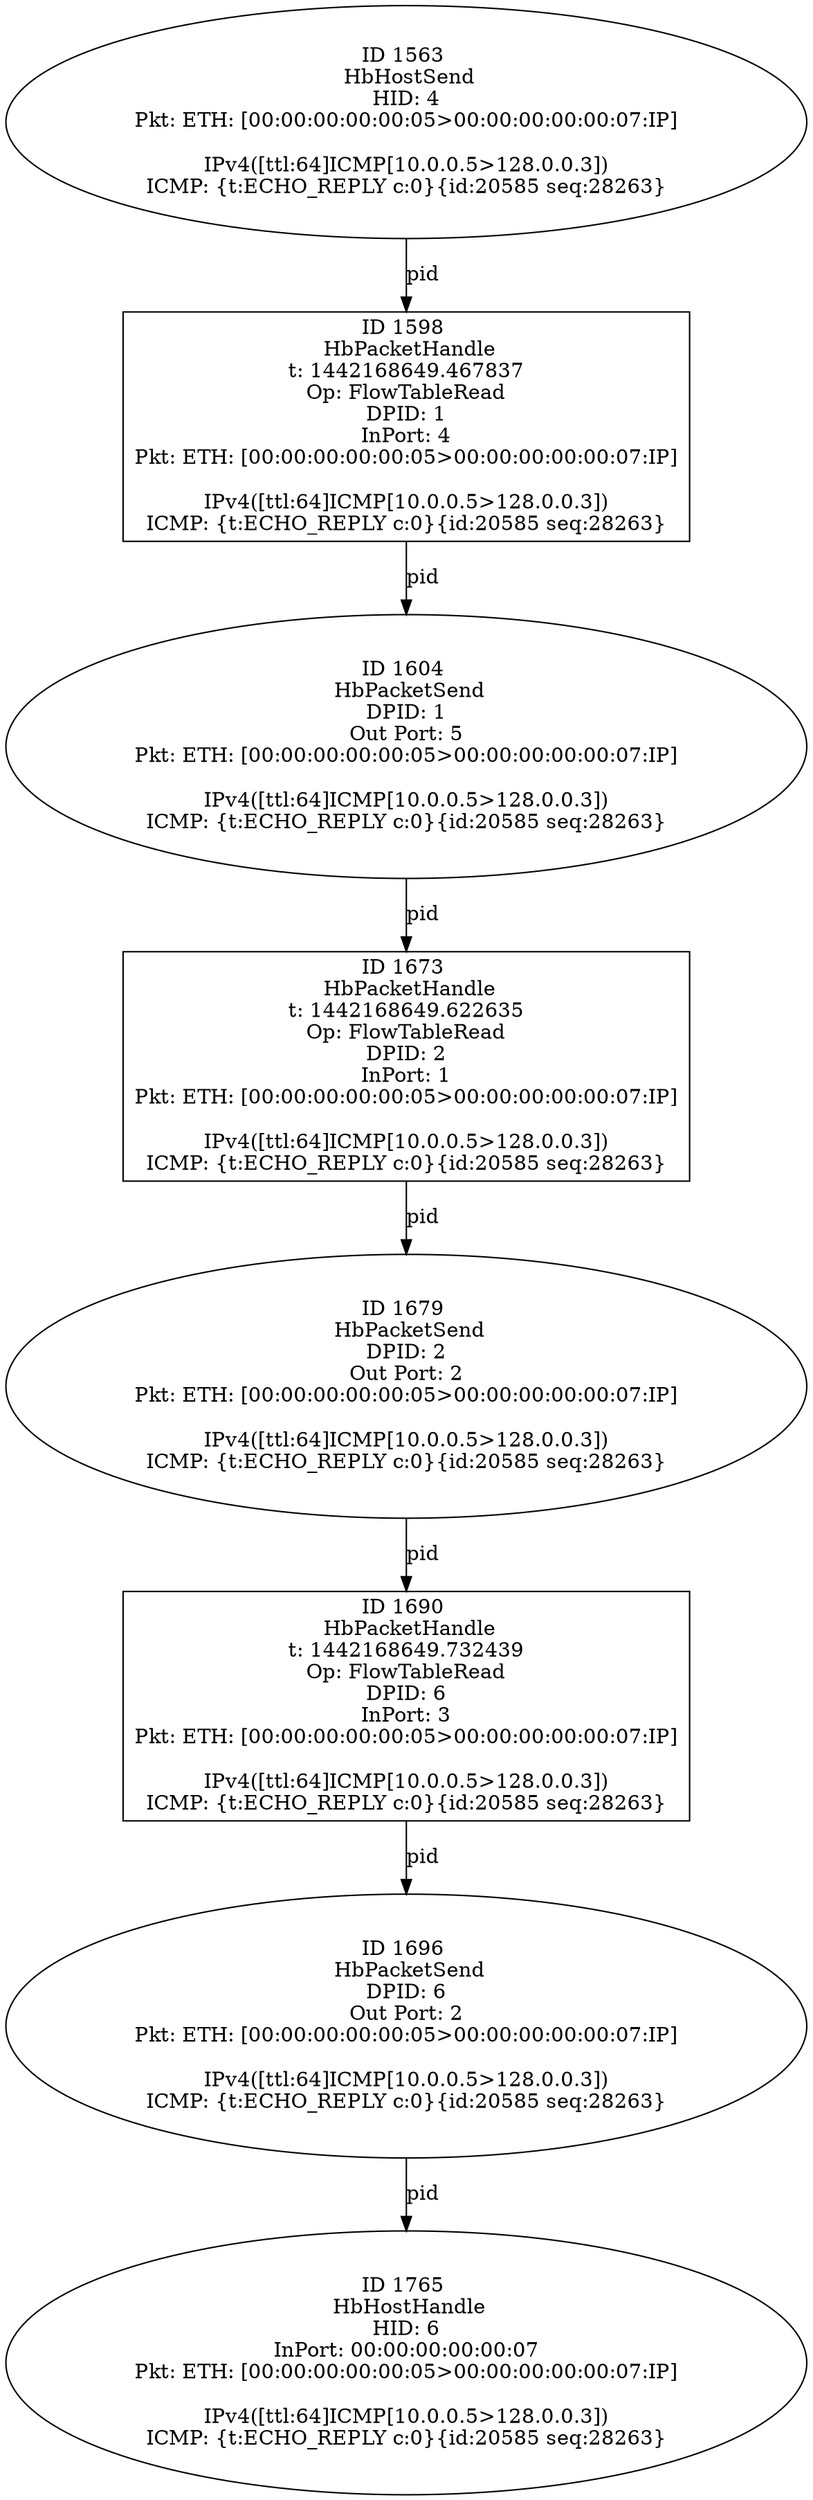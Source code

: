 strict digraph G {
1696 [shape=oval, event=<hb_events.HbPacketSend object at 0x10a72f7d0>, label="ID 1696 
 HbPacketSend
DPID: 6
Out Port: 2
Pkt: ETH: [00:00:00:00:00:05>00:00:00:00:00:07:IP]

IPv4([ttl:64]ICMP[10.0.0.5>128.0.0.3])
ICMP: {t:ECHO_REPLY c:0}{id:20585 seq:28263}"];
1604 [shape=oval, event=<hb_events.HbPacketSend object at 0x10a6e12d0>, label="ID 1604 
 HbPacketSend
DPID: 1
Out Port: 5
Pkt: ETH: [00:00:00:00:00:05>00:00:00:00:00:07:IP]

IPv4([ttl:64]ICMP[10.0.0.5>128.0.0.3])
ICMP: {t:ECHO_REPLY c:0}{id:20585 seq:28263}"];
1765 [shape=oval, event=<hb_events.HbHostHandle object at 0x10a769050>, label="ID 1765 
 HbHostHandle
HID: 6
InPort: 00:00:00:00:00:07
Pkt: ETH: [00:00:00:00:00:05>00:00:00:00:00:07:IP]

IPv4([ttl:64]ICMP[10.0.0.5>128.0.0.3])
ICMP: {t:ECHO_REPLY c:0}{id:20585 seq:28263}"];
1673 [shape=box, event=<hb_events.HbPacketHandle object at 0x10a723f90>, label="ID 1673 
 HbPacketHandle
t: 1442168649.622635
Op: FlowTableRead
DPID: 2
InPort: 1
Pkt: ETH: [00:00:00:00:00:05>00:00:00:00:00:07:IP]

IPv4([ttl:64]ICMP[10.0.0.5>128.0.0.3])
ICMP: {t:ECHO_REPLY c:0}{id:20585 seq:28263}"];
1679 [shape=oval, event=<hb_events.HbPacketSend object at 0x10a728590>, label="ID 1679 
 HbPacketSend
DPID: 2
Out Port: 2
Pkt: ETH: [00:00:00:00:00:05>00:00:00:00:00:07:IP]

IPv4([ttl:64]ICMP[10.0.0.5>128.0.0.3])
ICMP: {t:ECHO_REPLY c:0}{id:20585 seq:28263}"];
1690 [shape=box, event=<hb_events.HbPacketHandle object at 0x10a72f390>, label="ID 1690 
 HbPacketHandle
t: 1442168649.732439
Op: FlowTableRead
DPID: 6
InPort: 3
Pkt: ETH: [00:00:00:00:00:05>00:00:00:00:00:07:IP]

IPv4([ttl:64]ICMP[10.0.0.5>128.0.0.3])
ICMP: {t:ECHO_REPLY c:0}{id:20585 seq:28263}"];
1563 [shape=oval, event=<hb_events.HbHostSend object at 0x10a6468d0>, label="ID 1563 
 HbHostSend
HID: 4
Pkt: ETH: [00:00:00:00:00:05>00:00:00:00:00:07:IP]

IPv4([ttl:64]ICMP[10.0.0.5>128.0.0.3])
ICMP: {t:ECHO_REPLY c:0}{id:20585 seq:28263}"];
1598 [shape=box, event=<hb_events.HbPacketHandle object at 0x10a65a2d0>, label="ID 1598 
 HbPacketHandle
t: 1442168649.467837
Op: FlowTableRead
DPID: 1
InPort: 4
Pkt: ETH: [00:00:00:00:00:05>00:00:00:00:00:07:IP]

IPv4([ttl:64]ICMP[10.0.0.5>128.0.0.3])
ICMP: {t:ECHO_REPLY c:0}{id:20585 seq:28263}"];
1696 -> 1765  [rel=pid, label=pid];
1604 -> 1673  [rel=pid, label=pid];
1673 -> 1679  [rel=pid, label=pid];
1679 -> 1690  [rel=pid, label=pid];
1690 -> 1696  [rel=pid, label=pid];
1563 -> 1598  [rel=pid, label=pid];
1598 -> 1604  [rel=pid, label=pid];
}
